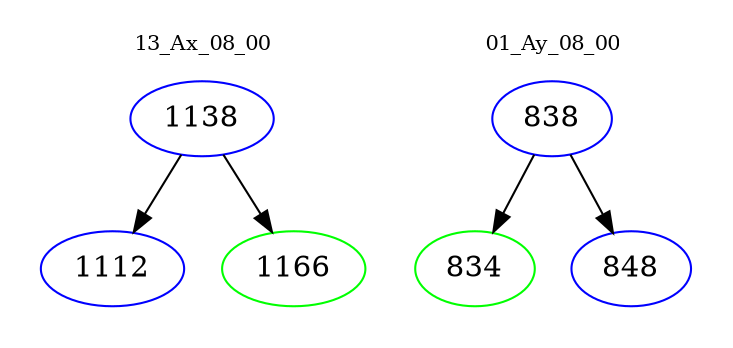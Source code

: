 digraph{
subgraph cluster_0 {
color = white
label = "13_Ax_08_00";
fontsize=10;
T0_1138 [label="1138", color="blue"]
T0_1138 -> T0_1112 [color="black"]
T0_1112 [label="1112", color="blue"]
T0_1138 -> T0_1166 [color="black"]
T0_1166 [label="1166", color="green"]
}
subgraph cluster_1 {
color = white
label = "01_Ay_08_00";
fontsize=10;
T1_838 [label="838", color="blue"]
T1_838 -> T1_834 [color="black"]
T1_834 [label="834", color="green"]
T1_838 -> T1_848 [color="black"]
T1_848 [label="848", color="blue"]
}
}
